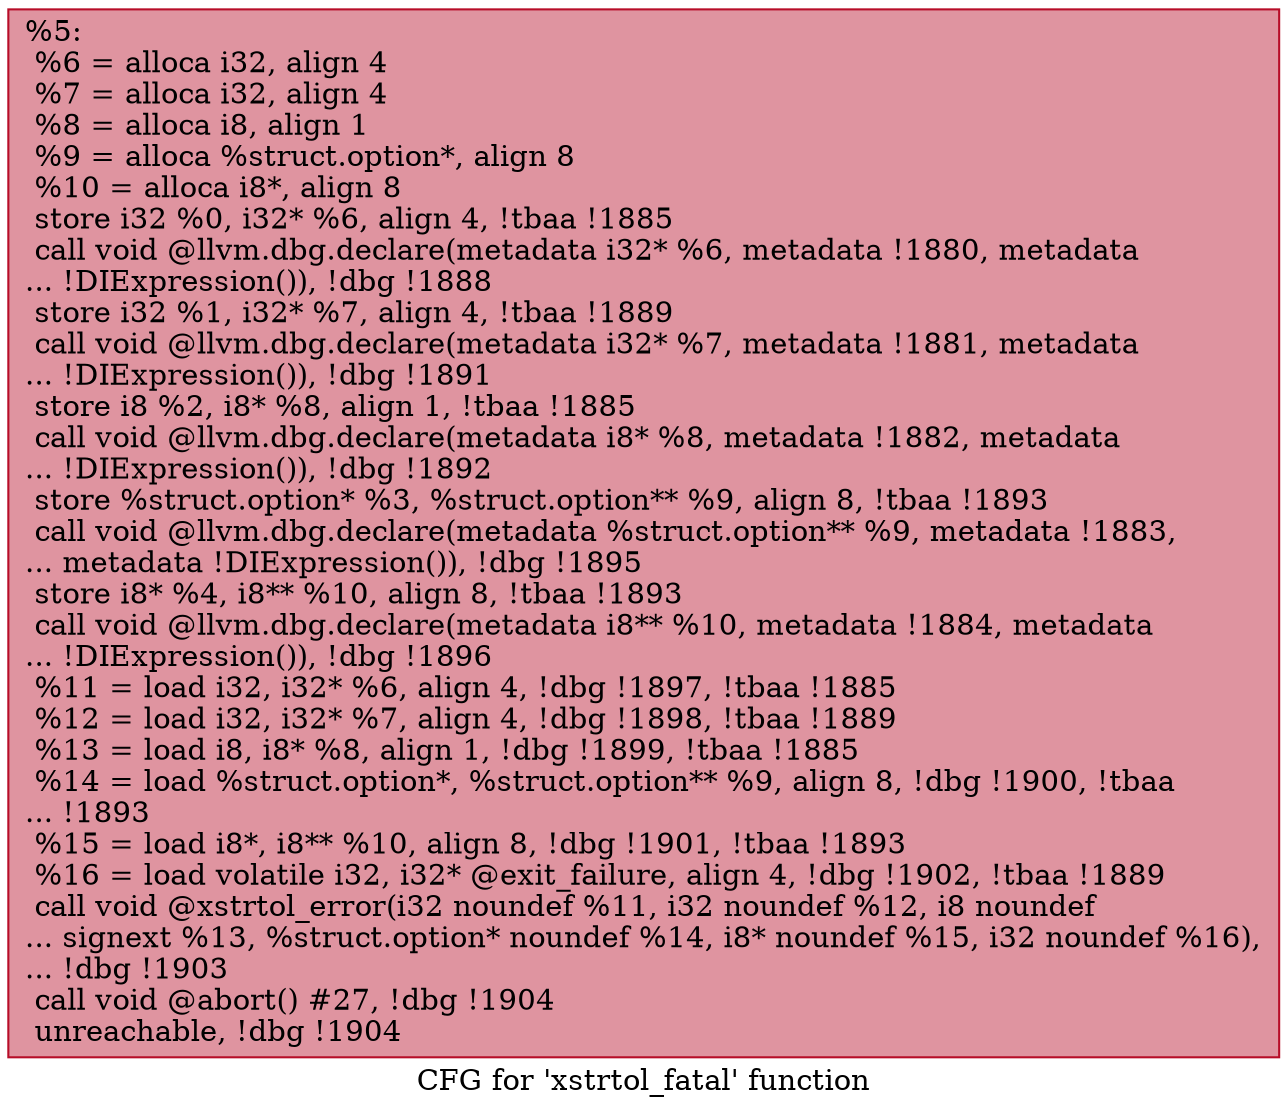 digraph "CFG for 'xstrtol_fatal' function" {
	label="CFG for 'xstrtol_fatal' function";

	Node0x2598980 [shape=record,color="#b70d28ff", style=filled, fillcolor="#b70d2870",label="{%5:\l  %6 = alloca i32, align 4\l  %7 = alloca i32, align 4\l  %8 = alloca i8, align 1\l  %9 = alloca %struct.option*, align 8\l  %10 = alloca i8*, align 8\l  store i32 %0, i32* %6, align 4, !tbaa !1885\l  call void @llvm.dbg.declare(metadata i32* %6, metadata !1880, metadata\l... !DIExpression()), !dbg !1888\l  store i32 %1, i32* %7, align 4, !tbaa !1889\l  call void @llvm.dbg.declare(metadata i32* %7, metadata !1881, metadata\l... !DIExpression()), !dbg !1891\l  store i8 %2, i8* %8, align 1, !tbaa !1885\l  call void @llvm.dbg.declare(metadata i8* %8, metadata !1882, metadata\l... !DIExpression()), !dbg !1892\l  store %struct.option* %3, %struct.option** %9, align 8, !tbaa !1893\l  call void @llvm.dbg.declare(metadata %struct.option** %9, metadata !1883,\l... metadata !DIExpression()), !dbg !1895\l  store i8* %4, i8** %10, align 8, !tbaa !1893\l  call void @llvm.dbg.declare(metadata i8** %10, metadata !1884, metadata\l... !DIExpression()), !dbg !1896\l  %11 = load i32, i32* %6, align 4, !dbg !1897, !tbaa !1885\l  %12 = load i32, i32* %7, align 4, !dbg !1898, !tbaa !1889\l  %13 = load i8, i8* %8, align 1, !dbg !1899, !tbaa !1885\l  %14 = load %struct.option*, %struct.option** %9, align 8, !dbg !1900, !tbaa\l... !1893\l  %15 = load i8*, i8** %10, align 8, !dbg !1901, !tbaa !1893\l  %16 = load volatile i32, i32* @exit_failure, align 4, !dbg !1902, !tbaa !1889\l  call void @xstrtol_error(i32 noundef %11, i32 noundef %12, i8 noundef\l... signext %13, %struct.option* noundef %14, i8* noundef %15, i32 noundef %16),\l... !dbg !1903\l  call void @abort() #27, !dbg !1904\l  unreachable, !dbg !1904\l}"];
}
